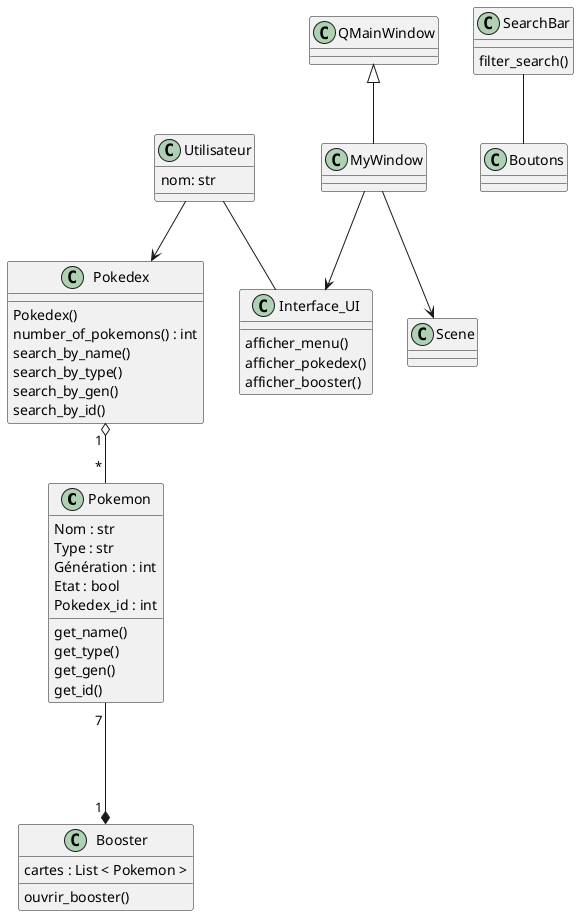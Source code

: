 @startuml Pokemon

class Pokemon {
    Nom : str
    Type : str
    Génération : int
    Etat : bool
    Pokedex_id : int 

    get_name()
    get_type()
    get_gen()
    get_id() 
}

class Pokedex {

    Pokedex()
    number_of_pokemons() : int
    search_by_name()
    search_by_type()
    search_by_gen()
    search_by_id()
}

class Interface_UI {

    afficher_menu()
    afficher_pokedex()
    afficher_booster()
}

class MyWindow {
}

class Boutons {

}

class SearchBar {
    filter_search()
}

class Scene {
}

class Booster {
    cartes : List < Pokemon >

    ouvrir_booster()
}

class Utilisateur {
    nom: str


}

Pokedex "1 " o-- " * " Pokemon
Pokemon "7 " ---* "1 " Booster
MyWindow --> Interface_UI  
QMainWindow <|-- MyWindow
MyWindow --> Scene
SearchBar -- Boutons
Utilisateur --> Pokedex
Utilisateur -- Interface_UI
@enduml
